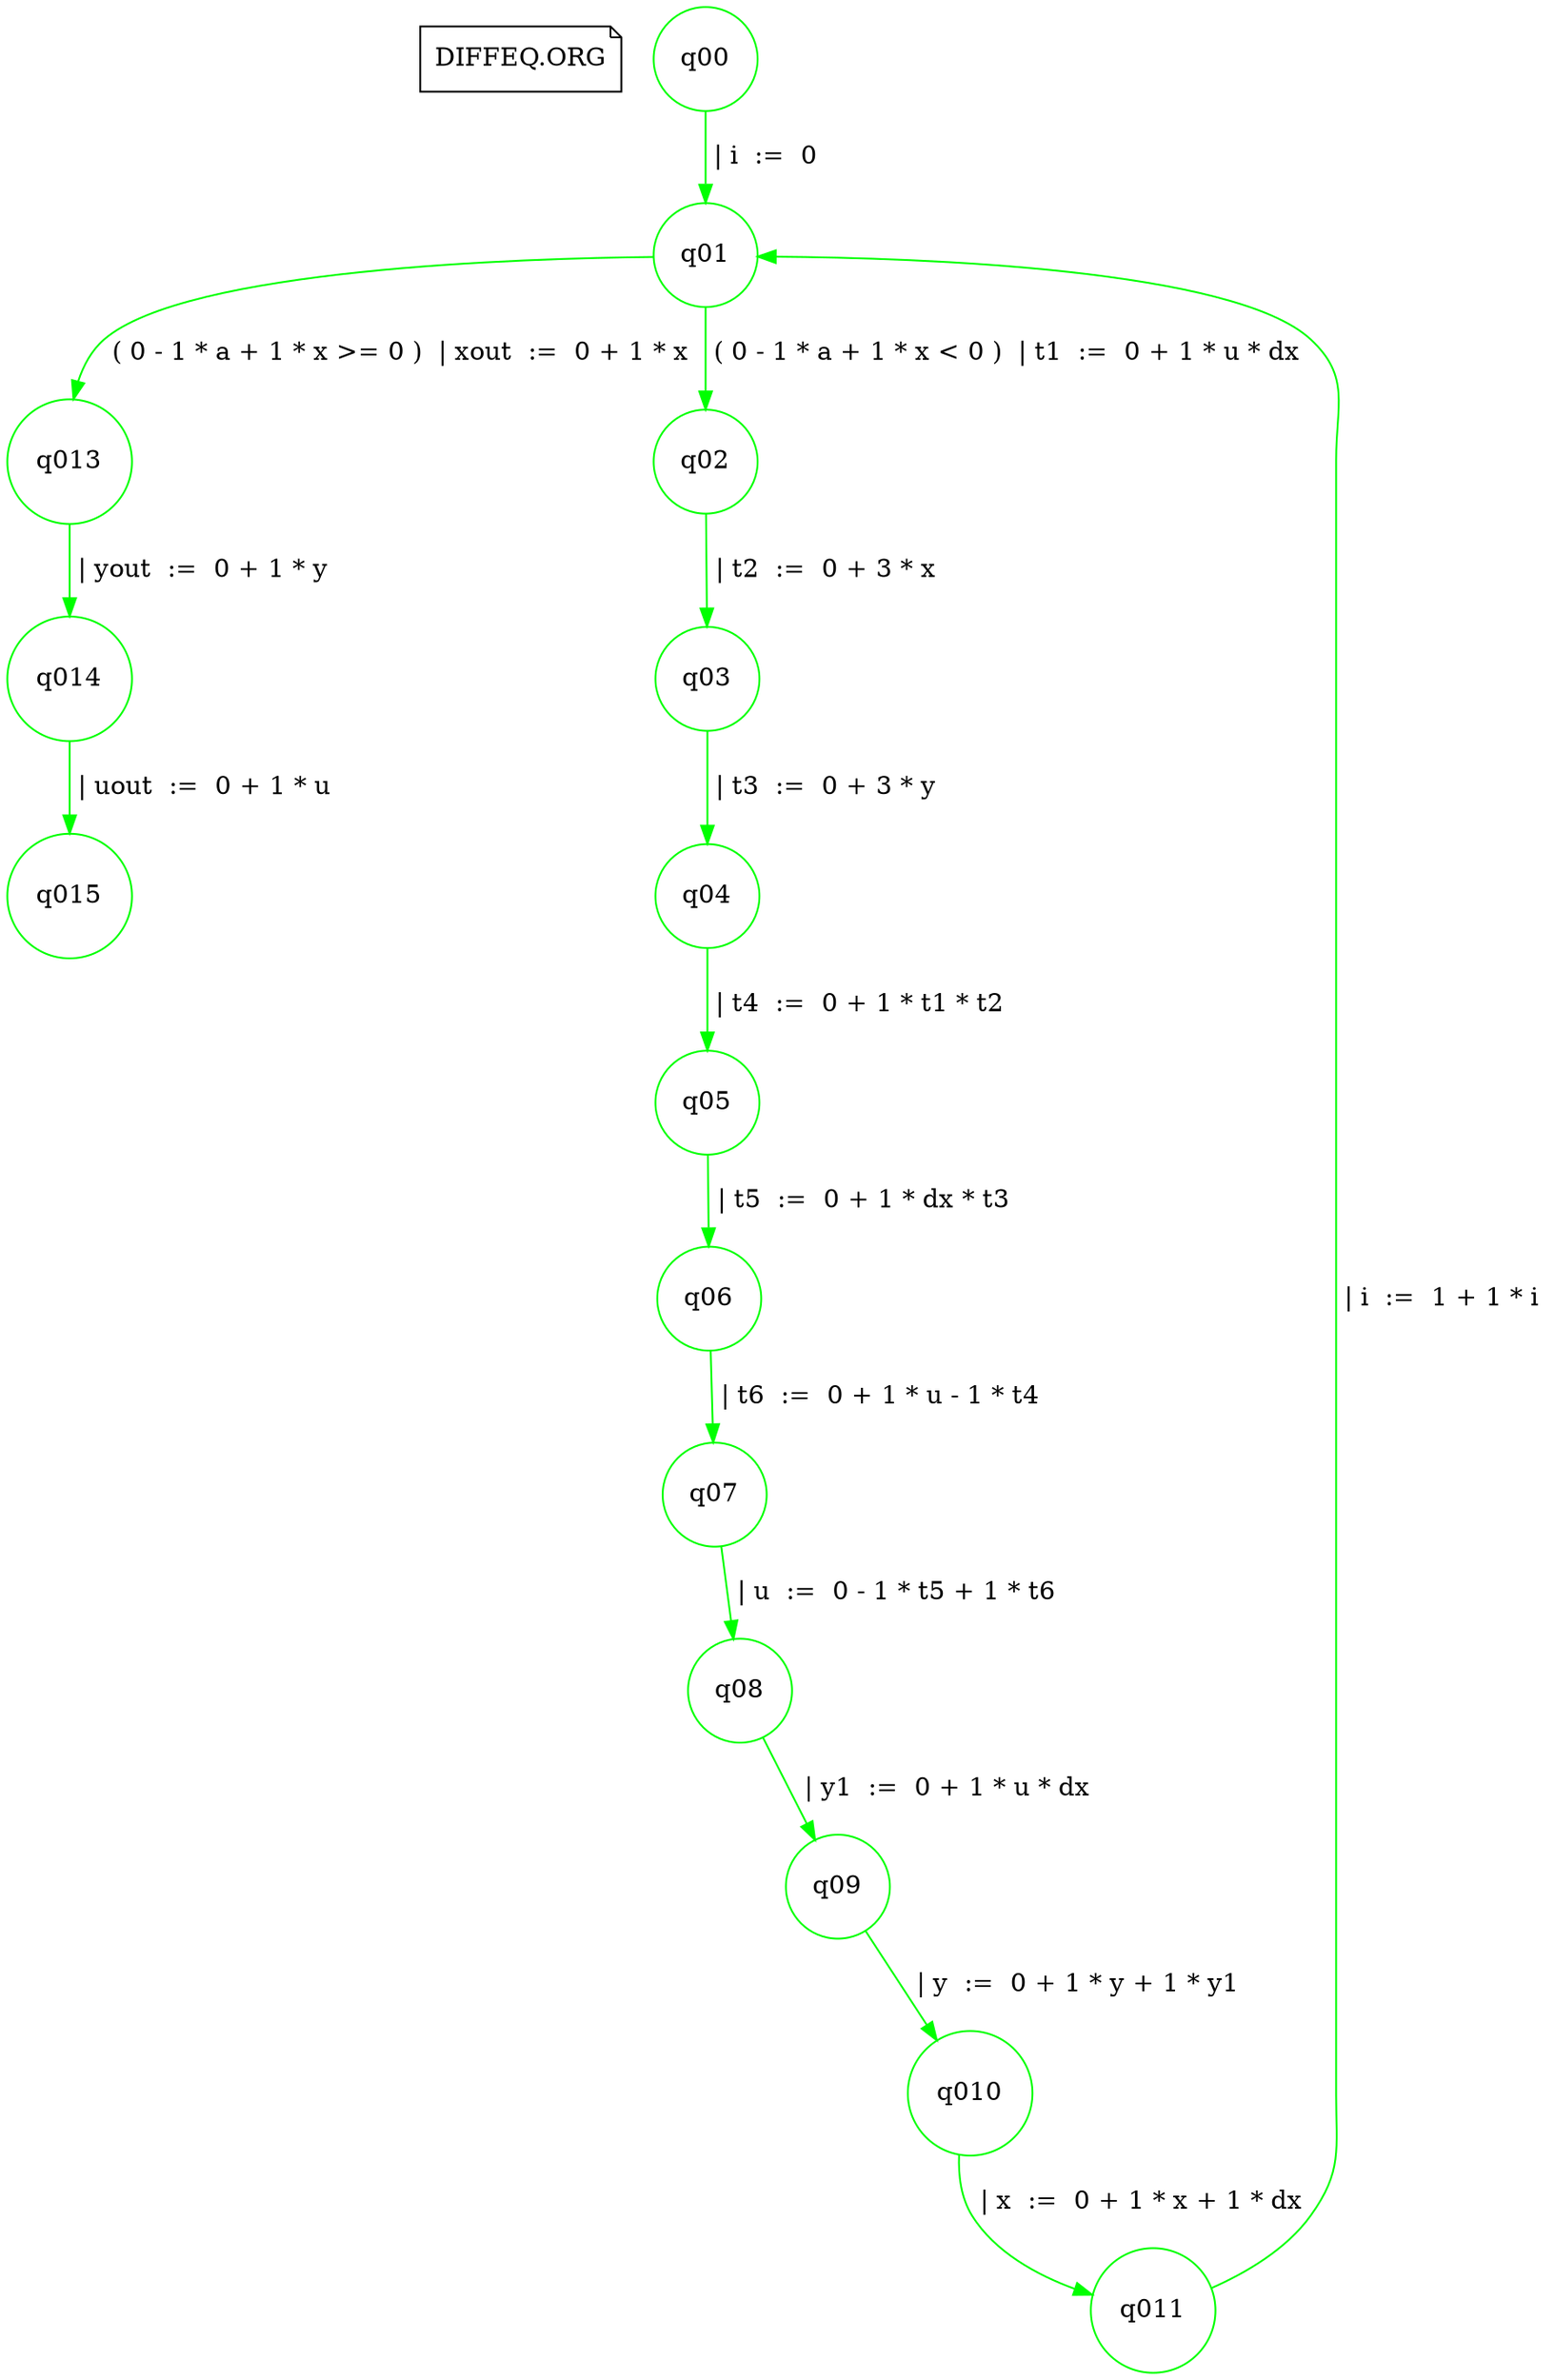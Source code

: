 digraph fsmdIndot {

 "DIFFEQ.ORG" [shape=note]
q00 [shape=circle color= "green"];
q01 [shape=circle color= "green"];
q00 -> q01 [color= "green"  label=" | i  :=  0 "];
q01 [shape=circle color= "green"];
q013 [shape=circle color= "green"];
q01 -> q013 [color= "green"  label=" ( 0 - 1 * a + 1 * x >= 0 )  | xout  :=  0 + 1 * x "];
q02 [shape=circle color= "green"];
q01 -> q02 [color= "green"  label=" ( 0 - 1 * a + 1 * x < 0 )  | t1  :=  0 + 1 * u * dx "];
q02 [shape=circle color= "green"];
q03 [shape=circle color= "green"];
q02 -> q03 [color= "green"  label=" | t2  :=  0 + 3 * x "];
q013 [shape=circle color= "green"];
q014 [shape=circle color= "green"];
q013 -> q014 [color= "green"  label=" | yout  :=  0 + 1 * y "];
q03 [shape=circle color= "green"];
q04 [shape=circle color= "green"];
q03 -> q04 [color= "green"  label=" | t3  :=  0 + 3 * y "];
q04 [shape=circle color= "green"];
q05 [shape=circle color= "green"];
q04 -> q05 [color= "green"  label=" | t4  :=  0 + 1 * t1 * t2 "];
q05 [shape=circle color= "green"];
q06 [shape=circle color= "green"];
q05 -> q06 [color= "green"  label=" | t5  :=  0 + 1 * dx * t3 "];
q06 [shape=circle color= "green"];
q07 [shape=circle color= "green"];
q06 -> q07 [color= "green"  label=" | t6  :=  0 + 1 * u - 1 * t4 "];
q07 [shape=circle color= "green"];
q08 [shape=circle color= "green"];
q07 -> q08 [color= "green"  label=" | u  :=  0 - 1 * t5 + 1 * t6 "];
q08 [shape=circle color= "green"];
q09 [shape=circle color= "green"];
q08 -> q09 [color= "green"  label=" | y1  :=  0 + 1 * u * dx "];
q09 [shape=circle color= "green"];
q010 [shape=circle color= "green"];
q09 -> q010 [color= "green"  label=" | y  :=  0 + 1 * y + 1 * y1 "];
q010 [shape=circle color= "green"];
q011 [shape=circle color= "green"];
q010 -> q011 [color= "green"  label=" | x  :=  0 + 1 * x + 1 * dx "];
q011 [shape=circle color= "green"];
q01 [shape=circle color= "green"];
q011 -> q01 [color= "green"  label=" | i  :=  1 + 1 * i "];
q014 [shape=circle color= "green"];
q015 [shape=circle color= "green"];
q014 -> q015 [color= "green"  label=" | uout  :=  0 + 1 * u "];

}
